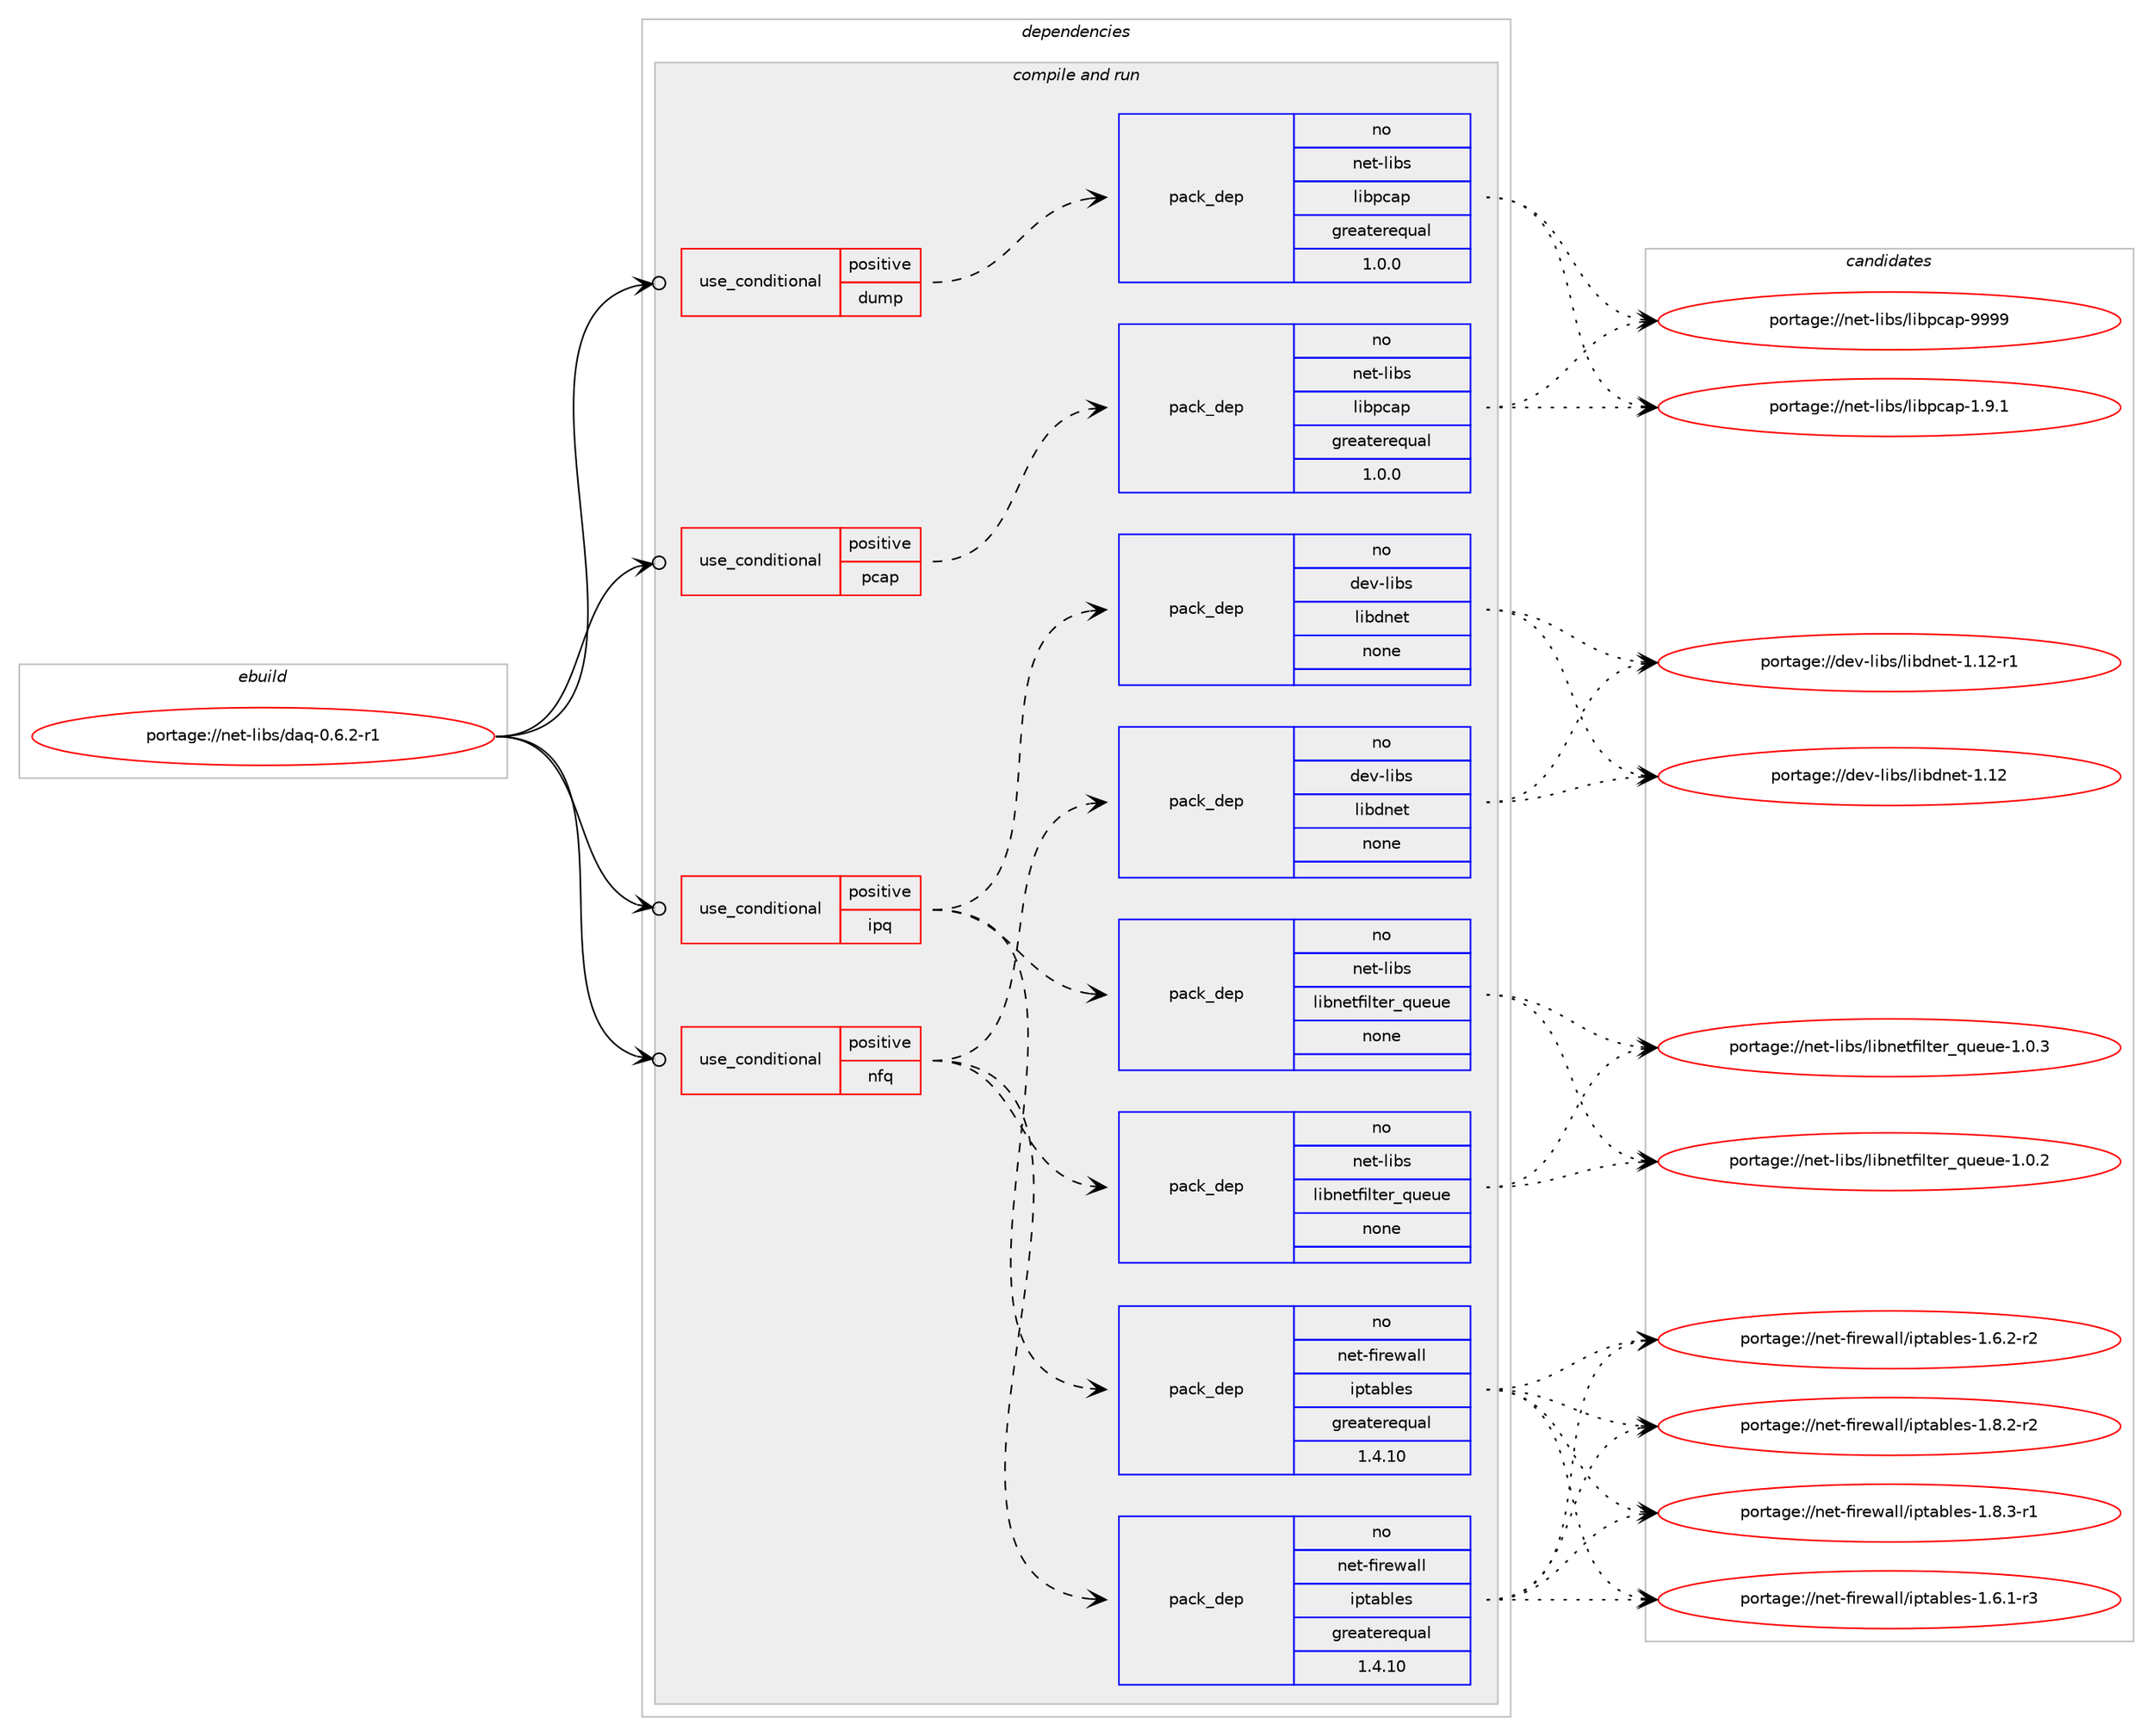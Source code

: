 digraph prolog {

# *************
# Graph options
# *************

newrank=true;
concentrate=true;
compound=true;
graph [rankdir=LR,fontname=Helvetica,fontsize=10,ranksep=1.5];#, ranksep=2.5, nodesep=0.2];
edge  [arrowhead=vee];
node  [fontname=Helvetica,fontsize=10];

# **********
# The ebuild
# **********

subgraph cluster_leftcol {
color=gray;
rank=same;
label=<<i>ebuild</i>>;
id [label="portage://net-libs/daq-0.6.2-r1", color=red, width=4, href="../net-libs/daq-0.6.2-r1.svg"];
}

# ****************
# The dependencies
# ****************

subgraph cluster_midcol {
color=gray;
label=<<i>dependencies</i>>;
subgraph cluster_compile {
fillcolor="#eeeeee";
style=filled;
label=<<i>compile</i>>;
}
subgraph cluster_compileandrun {
fillcolor="#eeeeee";
style=filled;
label=<<i>compile and run</i>>;
subgraph cond89654 {
dependency358308 [label=<<TABLE BORDER="0" CELLBORDER="1" CELLSPACING="0" CELLPADDING="4"><TR><TD ROWSPAN="3" CELLPADDING="10">use_conditional</TD></TR><TR><TD>positive</TD></TR><TR><TD>dump</TD></TR></TABLE>>, shape=none, color=red];
subgraph pack262734 {
dependency358309 [label=<<TABLE BORDER="0" CELLBORDER="1" CELLSPACING="0" CELLPADDING="4" WIDTH="220"><TR><TD ROWSPAN="6" CELLPADDING="30">pack_dep</TD></TR><TR><TD WIDTH="110">no</TD></TR><TR><TD>net-libs</TD></TR><TR><TD>libpcap</TD></TR><TR><TD>greaterequal</TD></TR><TR><TD>1.0.0</TD></TR></TABLE>>, shape=none, color=blue];
}
dependency358308:e -> dependency358309:w [weight=20,style="dashed",arrowhead="vee"];
}
id:e -> dependency358308:w [weight=20,style="solid",arrowhead="odotvee"];
subgraph cond89655 {
dependency358310 [label=<<TABLE BORDER="0" CELLBORDER="1" CELLSPACING="0" CELLPADDING="4"><TR><TD ROWSPAN="3" CELLPADDING="10">use_conditional</TD></TR><TR><TD>positive</TD></TR><TR><TD>ipq</TD></TR></TABLE>>, shape=none, color=red];
subgraph pack262735 {
dependency358311 [label=<<TABLE BORDER="0" CELLBORDER="1" CELLSPACING="0" CELLPADDING="4" WIDTH="220"><TR><TD ROWSPAN="6" CELLPADDING="30">pack_dep</TD></TR><TR><TD WIDTH="110">no</TD></TR><TR><TD>dev-libs</TD></TR><TR><TD>libdnet</TD></TR><TR><TD>none</TD></TR><TR><TD></TD></TR></TABLE>>, shape=none, color=blue];
}
dependency358310:e -> dependency358311:w [weight=20,style="dashed",arrowhead="vee"];
subgraph pack262736 {
dependency358312 [label=<<TABLE BORDER="0" CELLBORDER="1" CELLSPACING="0" CELLPADDING="4" WIDTH="220"><TR><TD ROWSPAN="6" CELLPADDING="30">pack_dep</TD></TR><TR><TD WIDTH="110">no</TD></TR><TR><TD>net-firewall</TD></TR><TR><TD>iptables</TD></TR><TR><TD>greaterequal</TD></TR><TR><TD>1.4.10</TD></TR></TABLE>>, shape=none, color=blue];
}
dependency358310:e -> dependency358312:w [weight=20,style="dashed",arrowhead="vee"];
subgraph pack262737 {
dependency358313 [label=<<TABLE BORDER="0" CELLBORDER="1" CELLSPACING="0" CELLPADDING="4" WIDTH="220"><TR><TD ROWSPAN="6" CELLPADDING="30">pack_dep</TD></TR><TR><TD WIDTH="110">no</TD></TR><TR><TD>net-libs</TD></TR><TR><TD>libnetfilter_queue</TD></TR><TR><TD>none</TD></TR><TR><TD></TD></TR></TABLE>>, shape=none, color=blue];
}
dependency358310:e -> dependency358313:w [weight=20,style="dashed",arrowhead="vee"];
}
id:e -> dependency358310:w [weight=20,style="solid",arrowhead="odotvee"];
subgraph cond89656 {
dependency358314 [label=<<TABLE BORDER="0" CELLBORDER="1" CELLSPACING="0" CELLPADDING="4"><TR><TD ROWSPAN="3" CELLPADDING="10">use_conditional</TD></TR><TR><TD>positive</TD></TR><TR><TD>nfq</TD></TR></TABLE>>, shape=none, color=red];
subgraph pack262738 {
dependency358315 [label=<<TABLE BORDER="0" CELLBORDER="1" CELLSPACING="0" CELLPADDING="4" WIDTH="220"><TR><TD ROWSPAN="6" CELLPADDING="30">pack_dep</TD></TR><TR><TD WIDTH="110">no</TD></TR><TR><TD>dev-libs</TD></TR><TR><TD>libdnet</TD></TR><TR><TD>none</TD></TR><TR><TD></TD></TR></TABLE>>, shape=none, color=blue];
}
dependency358314:e -> dependency358315:w [weight=20,style="dashed",arrowhead="vee"];
subgraph pack262739 {
dependency358316 [label=<<TABLE BORDER="0" CELLBORDER="1" CELLSPACING="0" CELLPADDING="4" WIDTH="220"><TR><TD ROWSPAN="6" CELLPADDING="30">pack_dep</TD></TR><TR><TD WIDTH="110">no</TD></TR><TR><TD>net-firewall</TD></TR><TR><TD>iptables</TD></TR><TR><TD>greaterequal</TD></TR><TR><TD>1.4.10</TD></TR></TABLE>>, shape=none, color=blue];
}
dependency358314:e -> dependency358316:w [weight=20,style="dashed",arrowhead="vee"];
subgraph pack262740 {
dependency358317 [label=<<TABLE BORDER="0" CELLBORDER="1" CELLSPACING="0" CELLPADDING="4" WIDTH="220"><TR><TD ROWSPAN="6" CELLPADDING="30">pack_dep</TD></TR><TR><TD WIDTH="110">no</TD></TR><TR><TD>net-libs</TD></TR><TR><TD>libnetfilter_queue</TD></TR><TR><TD>none</TD></TR><TR><TD></TD></TR></TABLE>>, shape=none, color=blue];
}
dependency358314:e -> dependency358317:w [weight=20,style="dashed",arrowhead="vee"];
}
id:e -> dependency358314:w [weight=20,style="solid",arrowhead="odotvee"];
subgraph cond89657 {
dependency358318 [label=<<TABLE BORDER="0" CELLBORDER="1" CELLSPACING="0" CELLPADDING="4"><TR><TD ROWSPAN="3" CELLPADDING="10">use_conditional</TD></TR><TR><TD>positive</TD></TR><TR><TD>pcap</TD></TR></TABLE>>, shape=none, color=red];
subgraph pack262741 {
dependency358319 [label=<<TABLE BORDER="0" CELLBORDER="1" CELLSPACING="0" CELLPADDING="4" WIDTH="220"><TR><TD ROWSPAN="6" CELLPADDING="30">pack_dep</TD></TR><TR><TD WIDTH="110">no</TD></TR><TR><TD>net-libs</TD></TR><TR><TD>libpcap</TD></TR><TR><TD>greaterequal</TD></TR><TR><TD>1.0.0</TD></TR></TABLE>>, shape=none, color=blue];
}
dependency358318:e -> dependency358319:w [weight=20,style="dashed",arrowhead="vee"];
}
id:e -> dependency358318:w [weight=20,style="solid",arrowhead="odotvee"];
}
subgraph cluster_run {
fillcolor="#eeeeee";
style=filled;
label=<<i>run</i>>;
}
}

# **************
# The candidates
# **************

subgraph cluster_choices {
rank=same;
color=gray;
label=<<i>candidates</i>>;

subgraph choice262734 {
color=black;
nodesep=1;
choiceportage110101116451081059811547108105981129997112454946574649 [label="portage://net-libs/libpcap-1.9.1", color=red, width=4,href="../net-libs/libpcap-1.9.1.svg"];
choiceportage1101011164510810598115471081059811299971124557575757 [label="portage://net-libs/libpcap-9999", color=red, width=4,href="../net-libs/libpcap-9999.svg"];
dependency358309:e -> choiceportage110101116451081059811547108105981129997112454946574649:w [style=dotted,weight="100"];
dependency358309:e -> choiceportage1101011164510810598115471081059811299971124557575757:w [style=dotted,weight="100"];
}
subgraph choice262735 {
color=black;
nodesep=1;
choiceportage100101118451081059811547108105981001101011164549464950 [label="portage://dev-libs/libdnet-1.12", color=red, width=4,href="../dev-libs/libdnet-1.12.svg"];
choiceportage1001011184510810598115471081059810011010111645494649504511449 [label="portage://dev-libs/libdnet-1.12-r1", color=red, width=4,href="../dev-libs/libdnet-1.12-r1.svg"];
dependency358311:e -> choiceportage100101118451081059811547108105981001101011164549464950:w [style=dotted,weight="100"];
dependency358311:e -> choiceportage1001011184510810598115471081059810011010111645494649504511449:w [style=dotted,weight="100"];
}
subgraph choice262736 {
color=black;
nodesep=1;
choiceportage11010111645102105114101119971081084710511211697981081011154549465446494511451 [label="portage://net-firewall/iptables-1.6.1-r3", color=red, width=4,href="../net-firewall/iptables-1.6.1-r3.svg"];
choiceportage11010111645102105114101119971081084710511211697981081011154549465446504511450 [label="portage://net-firewall/iptables-1.6.2-r2", color=red, width=4,href="../net-firewall/iptables-1.6.2-r2.svg"];
choiceportage11010111645102105114101119971081084710511211697981081011154549465646504511450 [label="portage://net-firewall/iptables-1.8.2-r2", color=red, width=4,href="../net-firewall/iptables-1.8.2-r2.svg"];
choiceportage11010111645102105114101119971081084710511211697981081011154549465646514511449 [label="portage://net-firewall/iptables-1.8.3-r1", color=red, width=4,href="../net-firewall/iptables-1.8.3-r1.svg"];
dependency358312:e -> choiceportage11010111645102105114101119971081084710511211697981081011154549465446494511451:w [style=dotted,weight="100"];
dependency358312:e -> choiceportage11010111645102105114101119971081084710511211697981081011154549465446504511450:w [style=dotted,weight="100"];
dependency358312:e -> choiceportage11010111645102105114101119971081084710511211697981081011154549465646504511450:w [style=dotted,weight="100"];
dependency358312:e -> choiceportage11010111645102105114101119971081084710511211697981081011154549465646514511449:w [style=dotted,weight="100"];
}
subgraph choice262737 {
color=black;
nodesep=1;
choiceportage1101011164510810598115471081059811010111610210510811610111495113117101117101454946484650 [label="portage://net-libs/libnetfilter_queue-1.0.2", color=red, width=4,href="../net-libs/libnetfilter_queue-1.0.2.svg"];
choiceportage1101011164510810598115471081059811010111610210510811610111495113117101117101454946484651 [label="portage://net-libs/libnetfilter_queue-1.0.3", color=red, width=4,href="../net-libs/libnetfilter_queue-1.0.3.svg"];
dependency358313:e -> choiceportage1101011164510810598115471081059811010111610210510811610111495113117101117101454946484650:w [style=dotted,weight="100"];
dependency358313:e -> choiceportage1101011164510810598115471081059811010111610210510811610111495113117101117101454946484651:w [style=dotted,weight="100"];
}
subgraph choice262738 {
color=black;
nodesep=1;
choiceportage100101118451081059811547108105981001101011164549464950 [label="portage://dev-libs/libdnet-1.12", color=red, width=4,href="../dev-libs/libdnet-1.12.svg"];
choiceportage1001011184510810598115471081059810011010111645494649504511449 [label="portage://dev-libs/libdnet-1.12-r1", color=red, width=4,href="../dev-libs/libdnet-1.12-r1.svg"];
dependency358315:e -> choiceportage100101118451081059811547108105981001101011164549464950:w [style=dotted,weight="100"];
dependency358315:e -> choiceportage1001011184510810598115471081059810011010111645494649504511449:w [style=dotted,weight="100"];
}
subgraph choice262739 {
color=black;
nodesep=1;
choiceportage11010111645102105114101119971081084710511211697981081011154549465446494511451 [label="portage://net-firewall/iptables-1.6.1-r3", color=red, width=4,href="../net-firewall/iptables-1.6.1-r3.svg"];
choiceportage11010111645102105114101119971081084710511211697981081011154549465446504511450 [label="portage://net-firewall/iptables-1.6.2-r2", color=red, width=4,href="../net-firewall/iptables-1.6.2-r2.svg"];
choiceportage11010111645102105114101119971081084710511211697981081011154549465646504511450 [label="portage://net-firewall/iptables-1.8.2-r2", color=red, width=4,href="../net-firewall/iptables-1.8.2-r2.svg"];
choiceportage11010111645102105114101119971081084710511211697981081011154549465646514511449 [label="portage://net-firewall/iptables-1.8.3-r1", color=red, width=4,href="../net-firewall/iptables-1.8.3-r1.svg"];
dependency358316:e -> choiceportage11010111645102105114101119971081084710511211697981081011154549465446494511451:w [style=dotted,weight="100"];
dependency358316:e -> choiceportage11010111645102105114101119971081084710511211697981081011154549465446504511450:w [style=dotted,weight="100"];
dependency358316:e -> choiceportage11010111645102105114101119971081084710511211697981081011154549465646504511450:w [style=dotted,weight="100"];
dependency358316:e -> choiceportage11010111645102105114101119971081084710511211697981081011154549465646514511449:w [style=dotted,weight="100"];
}
subgraph choice262740 {
color=black;
nodesep=1;
choiceportage1101011164510810598115471081059811010111610210510811610111495113117101117101454946484650 [label="portage://net-libs/libnetfilter_queue-1.0.2", color=red, width=4,href="../net-libs/libnetfilter_queue-1.0.2.svg"];
choiceportage1101011164510810598115471081059811010111610210510811610111495113117101117101454946484651 [label="portage://net-libs/libnetfilter_queue-1.0.3", color=red, width=4,href="../net-libs/libnetfilter_queue-1.0.3.svg"];
dependency358317:e -> choiceportage1101011164510810598115471081059811010111610210510811610111495113117101117101454946484650:w [style=dotted,weight="100"];
dependency358317:e -> choiceportage1101011164510810598115471081059811010111610210510811610111495113117101117101454946484651:w [style=dotted,weight="100"];
}
subgraph choice262741 {
color=black;
nodesep=1;
choiceportage110101116451081059811547108105981129997112454946574649 [label="portage://net-libs/libpcap-1.9.1", color=red, width=4,href="../net-libs/libpcap-1.9.1.svg"];
choiceportage1101011164510810598115471081059811299971124557575757 [label="portage://net-libs/libpcap-9999", color=red, width=4,href="../net-libs/libpcap-9999.svg"];
dependency358319:e -> choiceportage110101116451081059811547108105981129997112454946574649:w [style=dotted,weight="100"];
dependency358319:e -> choiceportage1101011164510810598115471081059811299971124557575757:w [style=dotted,weight="100"];
}
}

}
